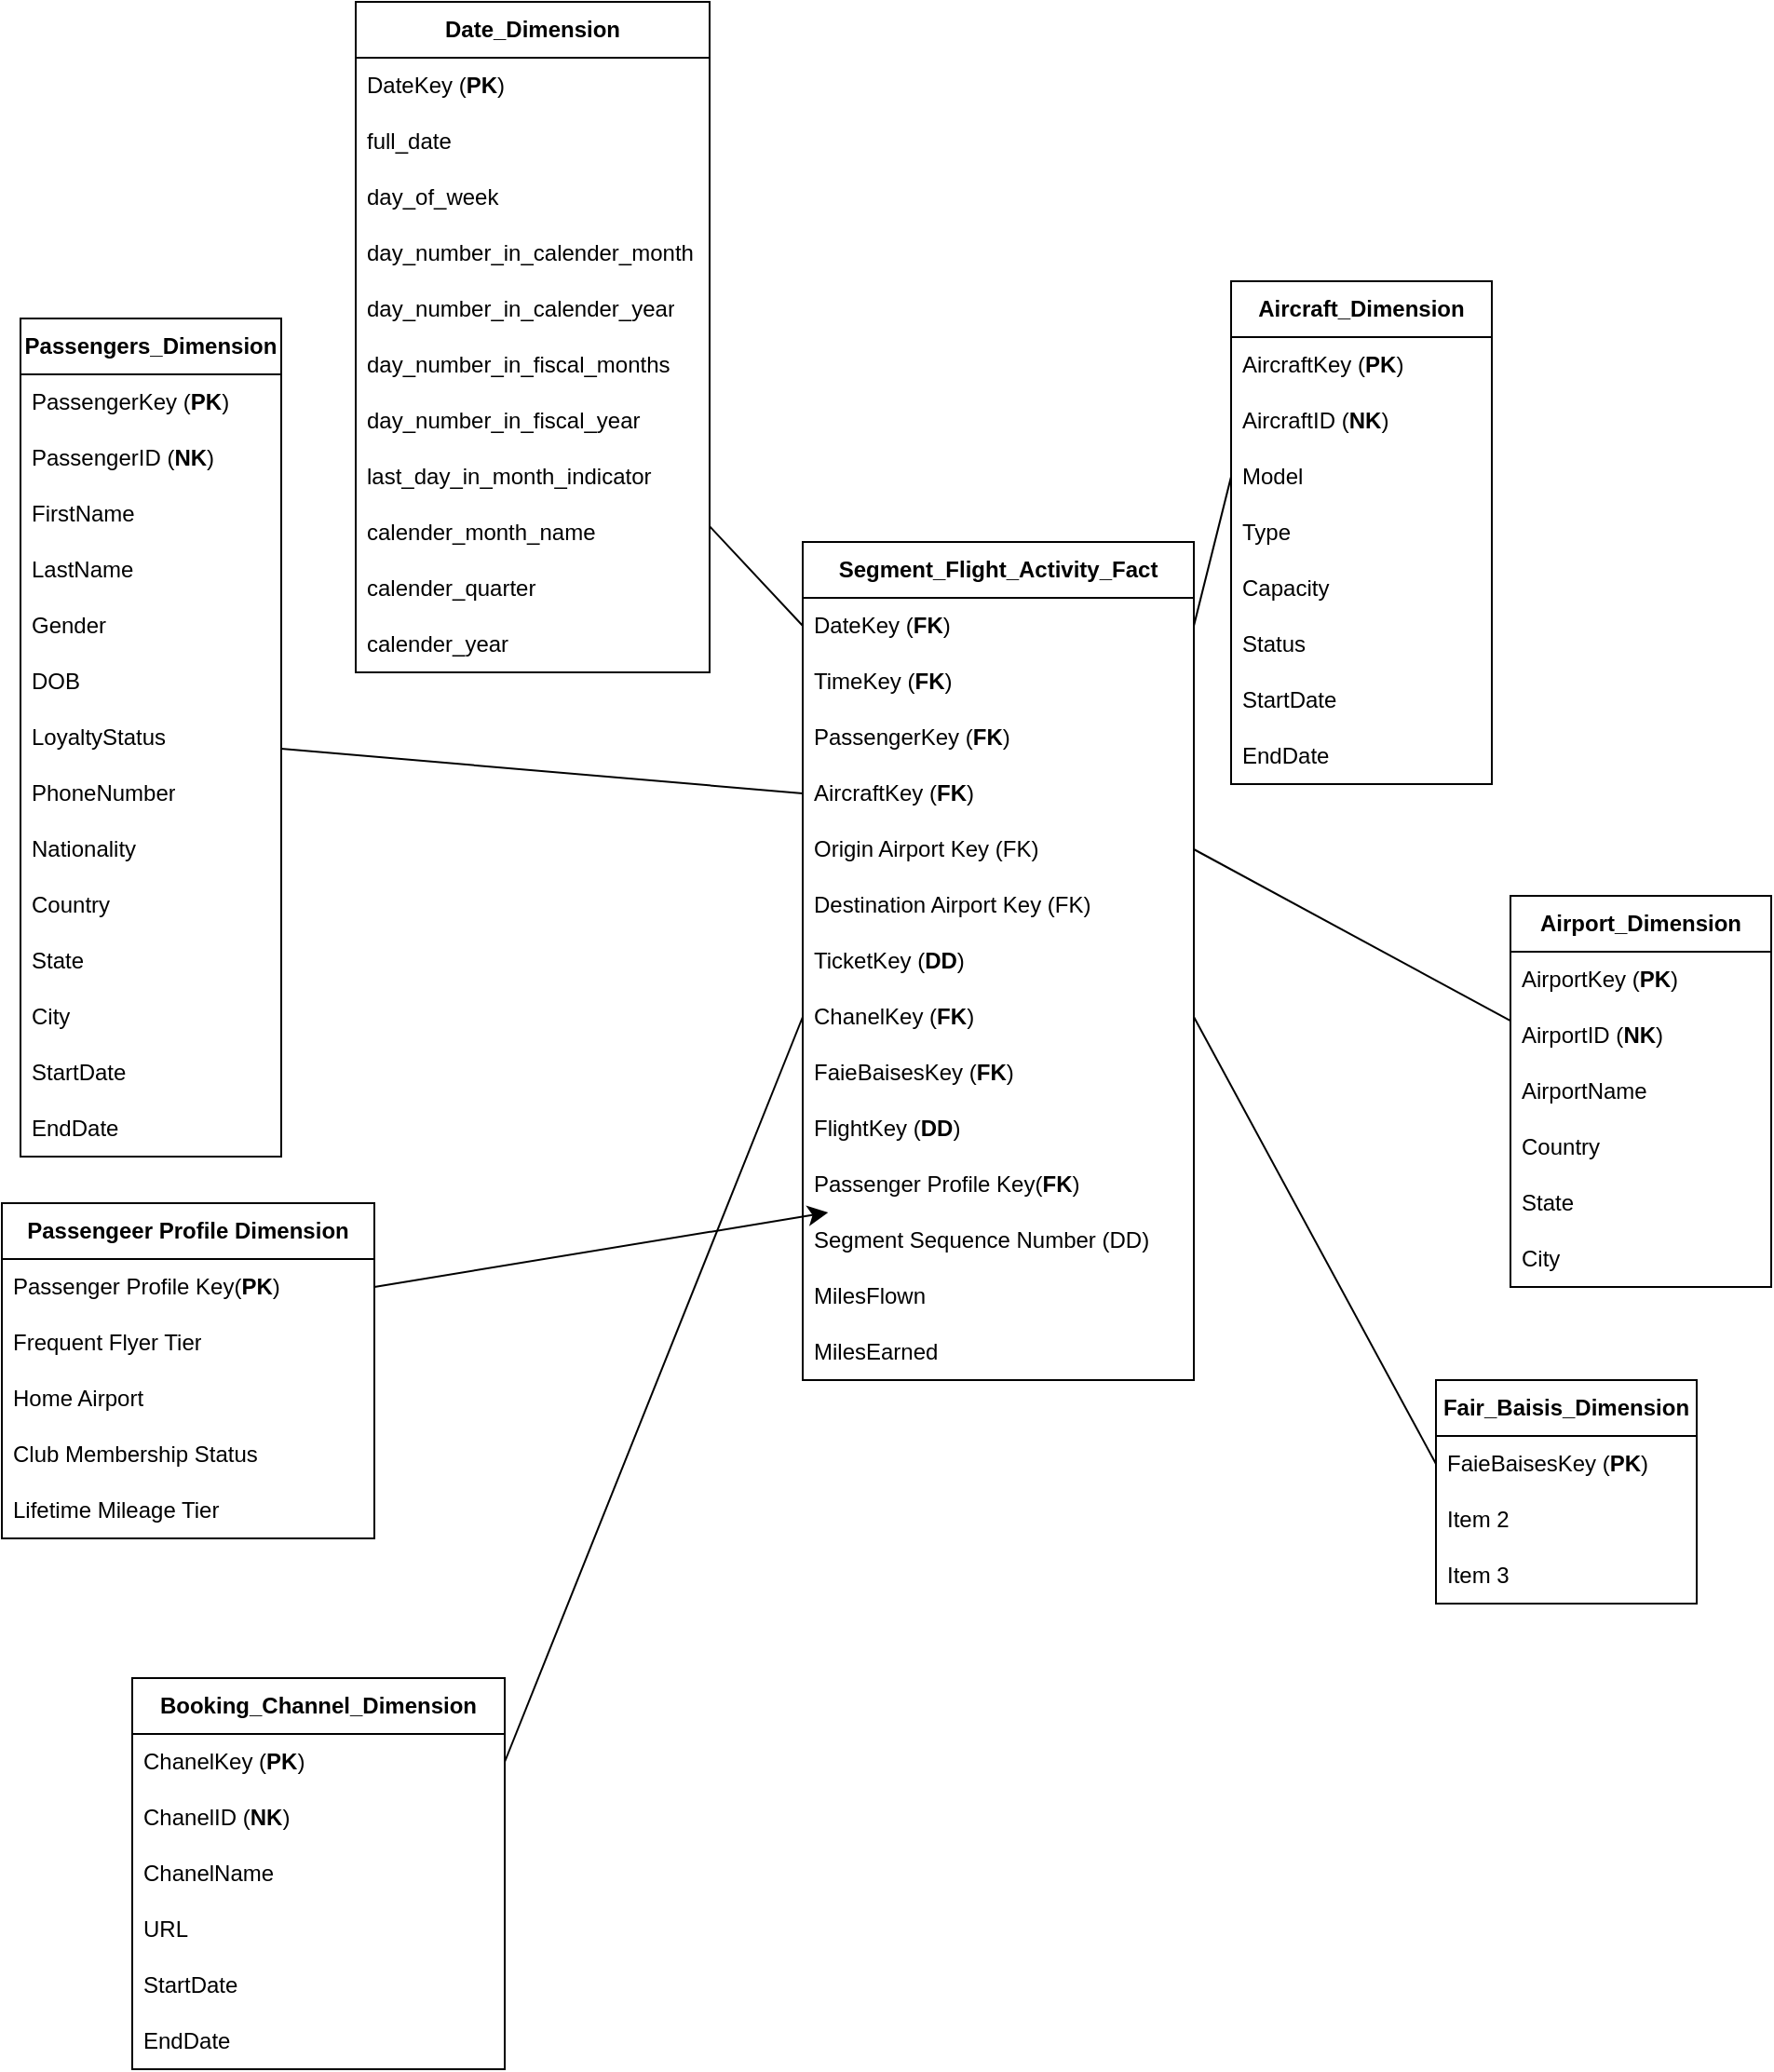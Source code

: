 <mxfile version="22.0.2" type="device">
  <diagram name="Page-1" id="WSdaCF39pOdQr-eMKCqx">
    <mxGraphModel dx="1036" dy="664" grid="1" gridSize="10" guides="1" tooltips="1" connect="1" arrows="1" fold="1" page="1" pageScale="1" pageWidth="1654" pageHeight="2336" math="0" shadow="0">
      <root>
        <mxCell id="0" />
        <mxCell id="1" parent="0" />
        <mxCell id="wfms8Aps5IKrmaNrlnwW-1" value="&lt;b&gt;Segment_Flight_Activity_Fact&lt;/b&gt;" style="swimlane;fontStyle=0;childLayout=stackLayout;horizontal=1;startSize=30;horizontalStack=0;resizeParent=1;resizeParentMax=0;resizeLast=0;collapsible=1;marginBottom=0;whiteSpace=wrap;html=1;" parent="1" vertex="1">
          <mxGeometry x="480" y="310" width="210" height="450" as="geometry" />
        </mxCell>
        <mxCell id="wfms8Aps5IKrmaNrlnwW-2" value="DateKey (&lt;b&gt;FK&lt;/b&gt;)" style="text;strokeColor=none;fillColor=none;align=left;verticalAlign=middle;spacingLeft=4;spacingRight=4;overflow=hidden;points=[[0,0.5],[1,0.5]];portConstraint=eastwest;rotatable=0;whiteSpace=wrap;html=1;" parent="wfms8Aps5IKrmaNrlnwW-1" vertex="1">
          <mxGeometry y="30" width="210" height="30" as="geometry" />
        </mxCell>
        <mxCell id="xQ8FXqOY7-6peXfMCw_f-1" value="TimeKey (&lt;b&gt;FK&lt;/b&gt;)" style="text;strokeColor=none;fillColor=none;align=left;verticalAlign=middle;spacingLeft=4;spacingRight=4;overflow=hidden;points=[[0,0.5],[1,0.5]];portConstraint=eastwest;rotatable=0;whiteSpace=wrap;html=1;" parent="wfms8Aps5IKrmaNrlnwW-1" vertex="1">
          <mxGeometry y="60" width="210" height="30" as="geometry" />
        </mxCell>
        <mxCell id="wfms8Aps5IKrmaNrlnwW-3" value="PassengerKey (&lt;b&gt;FK&lt;/b&gt;)" style="text;strokeColor=none;fillColor=none;align=left;verticalAlign=middle;spacingLeft=4;spacingRight=4;overflow=hidden;points=[[0,0.5],[1,0.5]];portConstraint=eastwest;rotatable=0;whiteSpace=wrap;html=1;" parent="wfms8Aps5IKrmaNrlnwW-1" vertex="1">
          <mxGeometry y="90" width="210" height="30" as="geometry" />
        </mxCell>
        <mxCell id="wfms8Aps5IKrmaNrlnwW-4" value="AircraftKey (&lt;b&gt;FK&lt;/b&gt;)" style="text;strokeColor=none;fillColor=none;align=left;verticalAlign=middle;spacingLeft=4;spacingRight=4;overflow=hidden;points=[[0,0.5],[1,0.5]];portConstraint=eastwest;rotatable=0;whiteSpace=wrap;html=1;" parent="wfms8Aps5IKrmaNrlnwW-1" vertex="1">
          <mxGeometry y="120" width="210" height="30" as="geometry" />
        </mxCell>
        <mxCell id="wfms8Aps5IKrmaNrlnwW-20" value="Origin Airport Key (FK)" style="text;strokeColor=none;fillColor=none;align=left;verticalAlign=middle;spacingLeft=4;spacingRight=4;overflow=hidden;points=[[0,0.5],[1,0.5]];portConstraint=eastwest;rotatable=0;whiteSpace=wrap;html=1;" parent="wfms8Aps5IKrmaNrlnwW-1" vertex="1">
          <mxGeometry y="150" width="210" height="30" as="geometry" />
        </mxCell>
        <mxCell id="xQ8FXqOY7-6peXfMCw_f-2" value="Destination Airport Key (FK)" style="text;strokeColor=none;fillColor=none;align=left;verticalAlign=middle;spacingLeft=4;spacingRight=4;overflow=hidden;points=[[0,0.5],[1,0.5]];portConstraint=eastwest;rotatable=0;whiteSpace=wrap;html=1;" parent="wfms8Aps5IKrmaNrlnwW-1" vertex="1">
          <mxGeometry y="180" width="210" height="30" as="geometry" />
        </mxCell>
        <mxCell id="wfms8Aps5IKrmaNrlnwW-31" value="TicketKey (&lt;b&gt;DD&lt;/b&gt;)" style="text;strokeColor=none;fillColor=none;align=left;verticalAlign=middle;spacingLeft=4;spacingRight=4;overflow=hidden;points=[[0,0.5],[1,0.5]];portConstraint=eastwest;rotatable=0;whiteSpace=wrap;html=1;" parent="wfms8Aps5IKrmaNrlnwW-1" vertex="1">
          <mxGeometry y="210" width="210" height="30" as="geometry" />
        </mxCell>
        <mxCell id="wfms8Aps5IKrmaNrlnwW-46" value="ChanelKey (&lt;b&gt;F&lt;span style=&quot;border-color: var(--border-color);&quot;&gt;K&lt;/span&gt;&lt;/b&gt;)" style="text;strokeColor=none;fillColor=none;align=left;verticalAlign=middle;spacingLeft=4;spacingRight=4;overflow=hidden;points=[[0,0.5],[1,0.5]];portConstraint=eastwest;rotatable=0;whiteSpace=wrap;html=1;" parent="wfms8Aps5IKrmaNrlnwW-1" vertex="1">
          <mxGeometry y="240" width="210" height="30" as="geometry" />
        </mxCell>
        <mxCell id="wfms8Aps5IKrmaNrlnwW-82" value="FaieBaisesKey (&lt;b&gt;FK&lt;/b&gt;)" style="text;strokeColor=none;fillColor=none;align=left;verticalAlign=middle;spacingLeft=4;spacingRight=4;overflow=hidden;points=[[0,0.5],[1,0.5]];portConstraint=eastwest;rotatable=0;whiteSpace=wrap;html=1;" parent="wfms8Aps5IKrmaNrlnwW-1" vertex="1">
          <mxGeometry y="270" width="210" height="30" as="geometry" />
        </mxCell>
        <mxCell id="daVx2Qm2GqiVrzjHsRHX-4" value="FlightKey (&lt;b&gt;DD&lt;/b&gt;)" style="text;strokeColor=none;fillColor=none;align=left;verticalAlign=middle;spacingLeft=4;spacingRight=4;overflow=hidden;points=[[0,0.5],[1,0.5]];portConstraint=eastwest;rotatable=0;whiteSpace=wrap;html=1;" parent="wfms8Aps5IKrmaNrlnwW-1" vertex="1">
          <mxGeometry y="300" width="210" height="30" as="geometry" />
        </mxCell>
        <mxCell id="xQ8FXqOY7-6peXfMCw_f-11" value="Passenger Profile Key(&lt;b&gt;FK&lt;/b&gt;)" style="text;strokeColor=none;fillColor=none;align=left;verticalAlign=middle;spacingLeft=4;spacingRight=4;overflow=hidden;points=[[0,0.5],[1,0.5]];portConstraint=eastwest;rotatable=0;whiteSpace=wrap;html=1;" parent="wfms8Aps5IKrmaNrlnwW-1" vertex="1">
          <mxGeometry y="330" width="210" height="30" as="geometry" />
        </mxCell>
        <mxCell id="2ioCAFEDnut2bIrVyoCO-1" value="Segment Sequence Number (DD)&lt;br/&gt;" style="text;strokeColor=none;fillColor=none;align=left;verticalAlign=middle;spacingLeft=4;spacingRight=4;overflow=hidden;points=[[0,0.5],[1,0.5]];portConstraint=eastwest;rotatable=0;whiteSpace=wrap;html=1;" parent="wfms8Aps5IKrmaNrlnwW-1" vertex="1">
          <mxGeometry y="360" width="210" height="30" as="geometry" />
        </mxCell>
        <mxCell id="daVx2Qm2GqiVrzjHsRHX-5" value="MilesFlown" style="text;strokeColor=none;fillColor=none;align=left;verticalAlign=middle;spacingLeft=4;spacingRight=4;overflow=hidden;points=[[0,0.5],[1,0.5]];portConstraint=eastwest;rotatable=0;whiteSpace=wrap;html=1;" parent="wfms8Aps5IKrmaNrlnwW-1" vertex="1">
          <mxGeometry y="390" width="210" height="30" as="geometry" />
        </mxCell>
        <mxCell id="daVx2Qm2GqiVrzjHsRHX-6" value="MilesEarned" style="text;strokeColor=none;fillColor=none;align=left;verticalAlign=middle;spacingLeft=4;spacingRight=4;overflow=hidden;points=[[0,0.5],[1,0.5]];portConstraint=eastwest;rotatable=0;whiteSpace=wrap;html=1;" parent="wfms8Aps5IKrmaNrlnwW-1" vertex="1">
          <mxGeometry y="420" width="210" height="30" as="geometry" />
        </mxCell>
        <mxCell id="wfms8Aps5IKrmaNrlnwW-5" value="" style="endArrow=none;html=1;rounded=0;exitX=0;exitY=0.5;exitDx=0;exitDy=0;" parent="1" source="wfms8Aps5IKrmaNrlnwW-2" target="wfms8Aps5IKrmaNrlnwW-6" edge="1">
          <mxGeometry width="50" height="50" relative="1" as="geometry">
            <mxPoint x="580" y="400" as="sourcePoint" />
            <mxPoint x="390" y="370" as="targetPoint" />
          </mxGeometry>
        </mxCell>
        <mxCell id="wfms8Aps5IKrmaNrlnwW-6" value="&lt;b&gt;Date_Dimension&lt;/b&gt;" style="swimlane;fontStyle=0;childLayout=stackLayout;horizontal=1;startSize=30;horizontalStack=0;resizeParent=1;resizeParentMax=0;resizeLast=0;collapsible=1;marginBottom=0;whiteSpace=wrap;html=1;" parent="1" vertex="1">
          <mxGeometry x="240" y="20" width="190" height="360" as="geometry">
            <mxRectangle x="120" y="140" width="130" height="30" as="alternateBounds" />
          </mxGeometry>
        </mxCell>
        <mxCell id="wfms8Aps5IKrmaNrlnwW-7" value="DateKey (&lt;b&gt;PK&lt;/b&gt;)" style="text;strokeColor=none;fillColor=none;align=left;verticalAlign=middle;spacingLeft=4;spacingRight=4;overflow=hidden;points=[[0,0.5],[1,0.5]];portConstraint=eastwest;rotatable=0;whiteSpace=wrap;html=1;" parent="wfms8Aps5IKrmaNrlnwW-6" vertex="1">
          <mxGeometry y="30" width="190" height="30" as="geometry" />
        </mxCell>
        <mxCell id="wfms8Aps5IKrmaNrlnwW-8" value="full_date" style="text;strokeColor=none;fillColor=none;align=left;verticalAlign=middle;spacingLeft=4;spacingRight=4;overflow=hidden;points=[[0,0.5],[1,0.5]];portConstraint=eastwest;rotatable=0;whiteSpace=wrap;html=1;" parent="wfms8Aps5IKrmaNrlnwW-6" vertex="1">
          <mxGeometry y="60" width="190" height="30" as="geometry" />
        </mxCell>
        <mxCell id="wfms8Aps5IKrmaNrlnwW-9" value="day_of_week" style="text;strokeColor=none;fillColor=none;align=left;verticalAlign=middle;spacingLeft=4;spacingRight=4;overflow=hidden;points=[[0,0.5],[1,0.5]];portConstraint=eastwest;rotatable=0;whiteSpace=wrap;html=1;" parent="wfms8Aps5IKrmaNrlnwW-6" vertex="1">
          <mxGeometry y="90" width="190" height="30" as="geometry" />
        </mxCell>
        <mxCell id="wfms8Aps5IKrmaNrlnwW-59" value="day_number_in_calender_month" style="text;strokeColor=none;fillColor=none;align=left;verticalAlign=middle;spacingLeft=4;spacingRight=4;overflow=hidden;points=[[0,0.5],[1,0.5]];portConstraint=eastwest;rotatable=0;whiteSpace=wrap;html=1;" parent="wfms8Aps5IKrmaNrlnwW-6" vertex="1">
          <mxGeometry y="120" width="190" height="30" as="geometry" />
        </mxCell>
        <mxCell id="wfms8Aps5IKrmaNrlnwW-60" value="day_number_in_calender_year" style="text;strokeColor=none;fillColor=none;align=left;verticalAlign=middle;spacingLeft=4;spacingRight=4;overflow=hidden;points=[[0,0.5],[1,0.5]];portConstraint=eastwest;rotatable=0;whiteSpace=wrap;html=1;" parent="wfms8Aps5IKrmaNrlnwW-6" vertex="1">
          <mxGeometry y="150" width="190" height="30" as="geometry" />
        </mxCell>
        <mxCell id="wfms8Aps5IKrmaNrlnwW-67" value="day_number_in_fiscal_months" style="text;strokeColor=none;fillColor=none;align=left;verticalAlign=middle;spacingLeft=4;spacingRight=4;overflow=hidden;points=[[0,0.5],[1,0.5]];portConstraint=eastwest;rotatable=0;whiteSpace=wrap;html=1;" parent="wfms8Aps5IKrmaNrlnwW-6" vertex="1">
          <mxGeometry y="180" width="190" height="30" as="geometry" />
        </mxCell>
        <mxCell id="AlXiOHYKozHezXTa3PyZ-1" value="day_number_in_fiscal_year" style="text;strokeColor=none;fillColor=none;align=left;verticalAlign=middle;spacingLeft=4;spacingRight=4;overflow=hidden;points=[[0,0.5],[1,0.5]];portConstraint=eastwest;rotatable=0;whiteSpace=wrap;html=1;" parent="wfms8Aps5IKrmaNrlnwW-6" vertex="1">
          <mxGeometry y="210" width="190" height="30" as="geometry" />
        </mxCell>
        <mxCell id="AlXiOHYKozHezXTa3PyZ-2" value="last_day_in_month_indicator" style="text;strokeColor=none;fillColor=none;align=left;verticalAlign=middle;spacingLeft=4;spacingRight=4;overflow=hidden;points=[[0,0.5],[1,0.5]];portConstraint=eastwest;rotatable=0;whiteSpace=wrap;html=1;" parent="wfms8Aps5IKrmaNrlnwW-6" vertex="1">
          <mxGeometry y="240" width="190" height="30" as="geometry" />
        </mxCell>
        <mxCell id="AlXiOHYKozHezXTa3PyZ-3" value="calender_month_name" style="text;strokeColor=none;fillColor=none;align=left;verticalAlign=middle;spacingLeft=4;spacingRight=4;overflow=hidden;points=[[0,0.5],[1,0.5]];portConstraint=eastwest;rotatable=0;whiteSpace=wrap;html=1;" parent="wfms8Aps5IKrmaNrlnwW-6" vertex="1">
          <mxGeometry y="270" width="190" height="30" as="geometry" />
        </mxCell>
        <mxCell id="AlXiOHYKozHezXTa3PyZ-4" value="calender_quarter" style="text;strokeColor=none;fillColor=none;align=left;verticalAlign=middle;spacingLeft=4;spacingRight=4;overflow=hidden;points=[[0,0.5],[1,0.5]];portConstraint=eastwest;rotatable=0;whiteSpace=wrap;html=1;" parent="wfms8Aps5IKrmaNrlnwW-6" vertex="1">
          <mxGeometry y="300" width="190" height="30" as="geometry" />
        </mxCell>
        <mxCell id="AlXiOHYKozHezXTa3PyZ-5" value="calender_year" style="text;strokeColor=none;fillColor=none;align=left;verticalAlign=middle;spacingLeft=4;spacingRight=4;overflow=hidden;points=[[0,0.5],[1,0.5]];portConstraint=eastwest;rotatable=0;whiteSpace=wrap;html=1;" parent="wfms8Aps5IKrmaNrlnwW-6" vertex="1">
          <mxGeometry y="330" width="190" height="30" as="geometry" />
        </mxCell>
        <mxCell id="wfms8Aps5IKrmaNrlnwW-10" value="" style="endArrow=none;html=1;rounded=0;exitX=0;exitY=0.5;exitDx=0;exitDy=0;" parent="1" source="wfms8Aps5IKrmaNrlnwW-4" target="wfms8Aps5IKrmaNrlnwW-11" edge="1">
          <mxGeometry width="50" height="50" relative="1" as="geometry">
            <mxPoint x="580" y="400" as="sourcePoint" />
            <mxPoint x="410" y="510" as="targetPoint" />
          </mxGeometry>
        </mxCell>
        <mxCell id="wfms8Aps5IKrmaNrlnwW-11" value="&lt;b&gt;Passengers_Dimension&lt;/b&gt;" style="swimlane;fontStyle=0;childLayout=stackLayout;horizontal=1;startSize=30;horizontalStack=0;resizeParent=1;resizeParentMax=0;resizeLast=0;collapsible=1;marginBottom=0;whiteSpace=wrap;html=1;" parent="1" vertex="1">
          <mxGeometry x="60" y="190" width="140" height="450" as="geometry" />
        </mxCell>
        <mxCell id="wfms8Aps5IKrmaNrlnwW-12" value="PassengerKey (&lt;b&gt;PK&lt;/b&gt;)" style="text;strokeColor=none;fillColor=none;align=left;verticalAlign=middle;spacingLeft=4;spacingRight=4;overflow=hidden;points=[[0,0.5],[1,0.5]];portConstraint=eastwest;rotatable=0;whiteSpace=wrap;html=1;" parent="wfms8Aps5IKrmaNrlnwW-11" vertex="1">
          <mxGeometry y="30" width="140" height="30" as="geometry" />
        </mxCell>
        <mxCell id="wfms8Aps5IKrmaNrlnwW-13" value="PassengerID (&lt;b&gt;NK&lt;/b&gt;)" style="text;strokeColor=none;fillColor=none;align=left;verticalAlign=middle;spacingLeft=4;spacingRight=4;overflow=hidden;points=[[0,0.5],[1,0.5]];portConstraint=eastwest;rotatable=0;whiteSpace=wrap;html=1;" parent="wfms8Aps5IKrmaNrlnwW-11" vertex="1">
          <mxGeometry y="60" width="140" height="30" as="geometry" />
        </mxCell>
        <mxCell id="wfms8Aps5IKrmaNrlnwW-14" value="FirstName" style="text;strokeColor=none;fillColor=none;align=left;verticalAlign=middle;spacingLeft=4;spacingRight=4;overflow=hidden;points=[[0,0.5],[1,0.5]];portConstraint=eastwest;rotatable=0;whiteSpace=wrap;html=1;" parent="wfms8Aps5IKrmaNrlnwW-11" vertex="1">
          <mxGeometry y="90" width="140" height="30" as="geometry" />
        </mxCell>
        <mxCell id="wfms8Aps5IKrmaNrlnwW-47" value="LastName" style="text;strokeColor=none;fillColor=none;align=left;verticalAlign=middle;spacingLeft=4;spacingRight=4;overflow=hidden;points=[[0,0.5],[1,0.5]];portConstraint=eastwest;rotatable=0;whiteSpace=wrap;html=1;" parent="wfms8Aps5IKrmaNrlnwW-11" vertex="1">
          <mxGeometry y="120" width="140" height="30" as="geometry" />
        </mxCell>
        <mxCell id="wfms8Aps5IKrmaNrlnwW-48" value="Gender" style="text;strokeColor=none;fillColor=none;align=left;verticalAlign=middle;spacingLeft=4;spacingRight=4;overflow=hidden;points=[[0,0.5],[1,0.5]];portConstraint=eastwest;rotatable=0;whiteSpace=wrap;html=1;" parent="wfms8Aps5IKrmaNrlnwW-11" vertex="1">
          <mxGeometry y="150" width="140" height="30" as="geometry" />
        </mxCell>
        <mxCell id="wfms8Aps5IKrmaNrlnwW-49" value="DOB" style="text;strokeColor=none;fillColor=none;align=left;verticalAlign=middle;spacingLeft=4;spacingRight=4;overflow=hidden;points=[[0,0.5],[1,0.5]];portConstraint=eastwest;rotatable=0;whiteSpace=wrap;html=1;" parent="wfms8Aps5IKrmaNrlnwW-11" vertex="1">
          <mxGeometry y="180" width="140" height="30" as="geometry" />
        </mxCell>
        <mxCell id="wfms8Aps5IKrmaNrlnwW-50" value="LoyaltyStatus" style="text;strokeColor=none;fillColor=none;align=left;verticalAlign=middle;spacingLeft=4;spacingRight=4;overflow=hidden;points=[[0,0.5],[1,0.5]];portConstraint=eastwest;rotatable=0;whiteSpace=wrap;html=1;" parent="wfms8Aps5IKrmaNrlnwW-11" vertex="1">
          <mxGeometry y="210" width="140" height="30" as="geometry" />
        </mxCell>
        <mxCell id="daVx2Qm2GqiVrzjHsRHX-3" value="PhoneNumber" style="text;strokeColor=none;fillColor=none;align=left;verticalAlign=middle;spacingLeft=4;spacingRight=4;overflow=hidden;points=[[0,0.5],[1,0.5]];portConstraint=eastwest;rotatable=0;whiteSpace=wrap;html=1;" parent="wfms8Aps5IKrmaNrlnwW-11" vertex="1">
          <mxGeometry y="240" width="140" height="30" as="geometry" />
        </mxCell>
        <mxCell id="daVx2Qm2GqiVrzjHsRHX-2" value="Nationality" style="text;strokeColor=none;fillColor=none;align=left;verticalAlign=middle;spacingLeft=4;spacingRight=4;overflow=hidden;points=[[0,0.5],[1,0.5]];portConstraint=eastwest;rotatable=0;whiteSpace=wrap;html=1;" parent="wfms8Aps5IKrmaNrlnwW-11" vertex="1">
          <mxGeometry y="270" width="140" height="30" as="geometry" />
        </mxCell>
        <mxCell id="wfms8Aps5IKrmaNrlnwW-51" value="Country" style="text;strokeColor=none;fillColor=none;align=left;verticalAlign=middle;spacingLeft=4;spacingRight=4;overflow=hidden;points=[[0,0.5],[1,0.5]];portConstraint=eastwest;rotatable=0;whiteSpace=wrap;html=1;" parent="wfms8Aps5IKrmaNrlnwW-11" vertex="1">
          <mxGeometry y="300" width="140" height="30" as="geometry" />
        </mxCell>
        <mxCell id="wfms8Aps5IKrmaNrlnwW-52" value="State" style="text;strokeColor=none;fillColor=none;align=left;verticalAlign=middle;spacingLeft=4;spacingRight=4;overflow=hidden;points=[[0,0.5],[1,0.5]];portConstraint=eastwest;rotatable=0;whiteSpace=wrap;html=1;" parent="wfms8Aps5IKrmaNrlnwW-11" vertex="1">
          <mxGeometry y="330" width="140" height="30" as="geometry" />
        </mxCell>
        <mxCell id="wfms8Aps5IKrmaNrlnwW-53" value="City" style="text;strokeColor=none;fillColor=none;align=left;verticalAlign=middle;spacingLeft=4;spacingRight=4;overflow=hidden;points=[[0,0.5],[1,0.5]];portConstraint=eastwest;rotatable=0;whiteSpace=wrap;html=1;" parent="wfms8Aps5IKrmaNrlnwW-11" vertex="1">
          <mxGeometry y="360" width="140" height="30" as="geometry" />
        </mxCell>
        <mxCell id="wfms8Aps5IKrmaNrlnwW-70" value="StartDate" style="text;strokeColor=none;fillColor=none;align=left;verticalAlign=middle;spacingLeft=4;spacingRight=4;overflow=hidden;points=[[0,0.5],[1,0.5]];portConstraint=eastwest;rotatable=0;whiteSpace=wrap;html=1;" parent="wfms8Aps5IKrmaNrlnwW-11" vertex="1">
          <mxGeometry y="390" width="140" height="30" as="geometry" />
        </mxCell>
        <mxCell id="wfms8Aps5IKrmaNrlnwW-71" value="EndDate" style="text;strokeColor=none;fillColor=none;align=left;verticalAlign=middle;spacingLeft=4;spacingRight=4;overflow=hidden;points=[[0,0.5],[1,0.5]];portConstraint=eastwest;rotatable=0;whiteSpace=wrap;html=1;" parent="wfms8Aps5IKrmaNrlnwW-11" vertex="1">
          <mxGeometry y="420" width="140" height="30" as="geometry" />
        </mxCell>
        <mxCell id="wfms8Aps5IKrmaNrlnwW-15" value="" style="endArrow=none;html=1;rounded=0;exitX=1;exitY=0.5;exitDx=0;exitDy=0;entryX=0;entryY=0.5;entryDx=0;entryDy=0;" parent="1" source="wfms8Aps5IKrmaNrlnwW-2" target="wfms8Aps5IKrmaNrlnwW-19" edge="1">
          <mxGeometry width="50" height="50" relative="1" as="geometry">
            <mxPoint x="580" y="400" as="sourcePoint" />
            <mxPoint x="850" y="430" as="targetPoint" />
          </mxGeometry>
        </mxCell>
        <mxCell id="wfms8Aps5IKrmaNrlnwW-16" value="&lt;b&gt;Aircraft_Dimension&lt;/b&gt;" style="swimlane;fontStyle=0;childLayout=stackLayout;horizontal=1;startSize=30;horizontalStack=0;resizeParent=1;resizeParentMax=0;resizeLast=0;collapsible=1;marginBottom=0;whiteSpace=wrap;html=1;" parent="1" vertex="1">
          <mxGeometry x="710" y="170" width="140" height="270" as="geometry" />
        </mxCell>
        <mxCell id="wfms8Aps5IKrmaNrlnwW-17" value="AircraftKey (&lt;b&gt;PK&lt;/b&gt;)" style="text;strokeColor=none;fillColor=none;align=left;verticalAlign=middle;spacingLeft=4;spacingRight=4;overflow=hidden;points=[[0,0.5],[1,0.5]];portConstraint=eastwest;rotatable=0;whiteSpace=wrap;html=1;" parent="wfms8Aps5IKrmaNrlnwW-16" vertex="1">
          <mxGeometry y="30" width="140" height="30" as="geometry" />
        </mxCell>
        <mxCell id="wfms8Aps5IKrmaNrlnwW-18" value="AircraftID (&lt;b&gt;NK&lt;/b&gt;)" style="text;strokeColor=none;fillColor=none;align=left;verticalAlign=middle;spacingLeft=4;spacingRight=4;overflow=hidden;points=[[0,0.5],[1,0.5]];portConstraint=eastwest;rotatable=0;whiteSpace=wrap;html=1;" parent="wfms8Aps5IKrmaNrlnwW-16" vertex="1">
          <mxGeometry y="60" width="140" height="30" as="geometry" />
        </mxCell>
        <mxCell id="wfms8Aps5IKrmaNrlnwW-19" value="Model" style="text;strokeColor=none;fillColor=none;align=left;verticalAlign=middle;spacingLeft=4;spacingRight=4;overflow=hidden;points=[[0,0.5],[1,0.5]];portConstraint=eastwest;rotatable=0;whiteSpace=wrap;html=1;" parent="wfms8Aps5IKrmaNrlnwW-16" vertex="1">
          <mxGeometry y="90" width="140" height="30" as="geometry" />
        </mxCell>
        <mxCell id="wfms8Aps5IKrmaNrlnwW-68" value="Type" style="text;strokeColor=none;fillColor=none;align=left;verticalAlign=middle;spacingLeft=4;spacingRight=4;overflow=hidden;points=[[0,0.5],[1,0.5]];portConstraint=eastwest;rotatable=0;whiteSpace=wrap;html=1;" parent="wfms8Aps5IKrmaNrlnwW-16" vertex="1">
          <mxGeometry y="120" width="140" height="30" as="geometry" />
        </mxCell>
        <mxCell id="wfms8Aps5IKrmaNrlnwW-69" value="Capacity" style="text;strokeColor=none;fillColor=none;align=left;verticalAlign=middle;spacingLeft=4;spacingRight=4;overflow=hidden;points=[[0,0.5],[1,0.5]];portConstraint=eastwest;rotatable=0;whiteSpace=wrap;html=1;" parent="wfms8Aps5IKrmaNrlnwW-16" vertex="1">
          <mxGeometry y="150" width="140" height="30" as="geometry" />
        </mxCell>
        <mxCell id="wfms8Aps5IKrmaNrlnwW-72" value="Status" style="text;strokeColor=none;fillColor=none;align=left;verticalAlign=middle;spacingLeft=4;spacingRight=4;overflow=hidden;points=[[0,0.5],[1,0.5]];portConstraint=eastwest;rotatable=0;whiteSpace=wrap;html=1;" parent="wfms8Aps5IKrmaNrlnwW-16" vertex="1">
          <mxGeometry y="180" width="140" height="30" as="geometry" />
        </mxCell>
        <mxCell id="wfms8Aps5IKrmaNrlnwW-73" value="StartDate" style="text;strokeColor=none;fillColor=none;align=left;verticalAlign=middle;spacingLeft=4;spacingRight=4;overflow=hidden;points=[[0,0.5],[1,0.5]];portConstraint=eastwest;rotatable=0;whiteSpace=wrap;html=1;" parent="wfms8Aps5IKrmaNrlnwW-16" vertex="1">
          <mxGeometry y="210" width="140" height="30" as="geometry" />
        </mxCell>
        <mxCell id="wfms8Aps5IKrmaNrlnwW-74" value="EndDate" style="text;strokeColor=none;fillColor=none;align=left;verticalAlign=middle;spacingLeft=4;spacingRight=4;overflow=hidden;points=[[0,0.5],[1,0.5]];portConstraint=eastwest;rotatable=0;whiteSpace=wrap;html=1;" parent="wfms8Aps5IKrmaNrlnwW-16" vertex="1">
          <mxGeometry y="240" width="140" height="30" as="geometry" />
        </mxCell>
        <mxCell id="wfms8Aps5IKrmaNrlnwW-21" value="" style="endArrow=none;html=1;rounded=0;exitX=1;exitY=0.5;exitDx=0;exitDy=0;" parent="1" source="wfms8Aps5IKrmaNrlnwW-20" target="wfms8Aps5IKrmaNrlnwW-22" edge="1">
          <mxGeometry width="50" height="50" relative="1" as="geometry">
            <mxPoint x="580" y="400" as="sourcePoint" />
            <mxPoint x="800" y="490" as="targetPoint" />
          </mxGeometry>
        </mxCell>
        <mxCell id="wfms8Aps5IKrmaNrlnwW-22" value="&lt;b&gt;Airport_Dimension&lt;/b&gt;" style="swimlane;fontStyle=0;childLayout=stackLayout;horizontal=1;startSize=30;horizontalStack=0;resizeParent=1;resizeParentMax=0;resizeLast=0;collapsible=1;marginBottom=0;whiteSpace=wrap;html=1;" parent="1" vertex="1">
          <mxGeometry x="860" y="500" width="140" height="210" as="geometry" />
        </mxCell>
        <mxCell id="wfms8Aps5IKrmaNrlnwW-23" value="AirportKey (&lt;b&gt;PK&lt;/b&gt;)" style="text;strokeColor=none;fillColor=none;align=left;verticalAlign=middle;spacingLeft=4;spacingRight=4;overflow=hidden;points=[[0,0.5],[1,0.5]];portConstraint=eastwest;rotatable=0;whiteSpace=wrap;html=1;" parent="wfms8Aps5IKrmaNrlnwW-22" vertex="1">
          <mxGeometry y="30" width="140" height="30" as="geometry" />
        </mxCell>
        <mxCell id="wfms8Aps5IKrmaNrlnwW-24" value="AirportID (&lt;b&gt;NK&lt;/b&gt;)" style="text;strokeColor=none;fillColor=none;align=left;verticalAlign=middle;spacingLeft=4;spacingRight=4;overflow=hidden;points=[[0,0.5],[1,0.5]];portConstraint=eastwest;rotatable=0;whiteSpace=wrap;html=1;" parent="wfms8Aps5IKrmaNrlnwW-22" vertex="1">
          <mxGeometry y="60" width="140" height="30" as="geometry" />
        </mxCell>
        <mxCell id="wfms8Aps5IKrmaNrlnwW-25" value="AirportName" style="text;strokeColor=none;fillColor=none;align=left;verticalAlign=middle;spacingLeft=4;spacingRight=4;overflow=hidden;points=[[0,0.5],[1,0.5]];portConstraint=eastwest;rotatable=0;whiteSpace=wrap;html=1;" parent="wfms8Aps5IKrmaNrlnwW-22" vertex="1">
          <mxGeometry y="90" width="140" height="30" as="geometry" />
        </mxCell>
        <mxCell id="wfms8Aps5IKrmaNrlnwW-56" value="Country" style="text;strokeColor=none;fillColor=none;align=left;verticalAlign=middle;spacingLeft=4;spacingRight=4;overflow=hidden;points=[[0,0.5],[1,0.5]];portConstraint=eastwest;rotatable=0;whiteSpace=wrap;html=1;" parent="wfms8Aps5IKrmaNrlnwW-22" vertex="1">
          <mxGeometry y="120" width="140" height="30" as="geometry" />
        </mxCell>
        <mxCell id="wfms8Aps5IKrmaNrlnwW-57" value="State" style="text;strokeColor=none;fillColor=none;align=left;verticalAlign=middle;spacingLeft=4;spacingRight=4;overflow=hidden;points=[[0,0.5],[1,0.5]];portConstraint=eastwest;rotatable=0;whiteSpace=wrap;html=1;" parent="wfms8Aps5IKrmaNrlnwW-22" vertex="1">
          <mxGeometry y="150" width="140" height="30" as="geometry" />
        </mxCell>
        <mxCell id="wfms8Aps5IKrmaNrlnwW-58" value="City" style="text;strokeColor=none;fillColor=none;align=left;verticalAlign=middle;spacingLeft=4;spacingRight=4;overflow=hidden;points=[[0,0.5],[1,0.5]];portConstraint=eastwest;rotatable=0;whiteSpace=wrap;html=1;" parent="wfms8Aps5IKrmaNrlnwW-22" vertex="1">
          <mxGeometry y="180" width="140" height="30" as="geometry" />
        </mxCell>
        <mxCell id="wfms8Aps5IKrmaNrlnwW-32" value="" style="endArrow=none;html=1;rounded=0;entryX=0;entryY=0.5;entryDx=0;entryDy=0;exitX=1;exitY=0.5;exitDx=0;exitDy=0;" parent="1" source="wfms8Aps5IKrmaNrlnwW-43" target="wfms8Aps5IKrmaNrlnwW-46" edge="1">
          <mxGeometry width="50" height="50" relative="1" as="geometry">
            <mxPoint x="840" y="650" as="sourcePoint" />
            <mxPoint x="630" y="560" as="targetPoint" />
          </mxGeometry>
        </mxCell>
        <mxCell id="wfms8Aps5IKrmaNrlnwW-42" value="&lt;b&gt;Booking_Channel_Dimension&lt;/b&gt;" style="swimlane;fontStyle=0;childLayout=stackLayout;horizontal=1;startSize=30;horizontalStack=0;resizeParent=1;resizeParentMax=0;resizeLast=0;collapsible=1;marginBottom=0;whiteSpace=wrap;html=1;" parent="1" vertex="1">
          <mxGeometry x="120" y="920" width="200" height="210" as="geometry" />
        </mxCell>
        <mxCell id="wfms8Aps5IKrmaNrlnwW-43" value="ChanelKey (&lt;b&gt;PK&lt;/b&gt;)" style="text;strokeColor=none;fillColor=none;align=left;verticalAlign=middle;spacingLeft=4;spacingRight=4;overflow=hidden;points=[[0,0.5],[1,0.5]];portConstraint=eastwest;rotatable=0;whiteSpace=wrap;html=1;" parent="wfms8Aps5IKrmaNrlnwW-42" vertex="1">
          <mxGeometry y="30" width="200" height="30" as="geometry" />
        </mxCell>
        <mxCell id="wfms8Aps5IKrmaNrlnwW-45" value="ChanelID (&lt;b&gt;NK&lt;/b&gt;)" style="text;strokeColor=none;fillColor=none;align=left;verticalAlign=middle;spacingLeft=4;spacingRight=4;overflow=hidden;points=[[0,0.5],[1,0.5]];portConstraint=eastwest;rotatable=0;whiteSpace=wrap;html=1;" parent="wfms8Aps5IKrmaNrlnwW-42" vertex="1">
          <mxGeometry y="60" width="200" height="30" as="geometry" />
        </mxCell>
        <mxCell id="wfms8Aps5IKrmaNrlnwW-54" value="ChanelName" style="text;strokeColor=none;fillColor=none;align=left;verticalAlign=middle;spacingLeft=4;spacingRight=4;overflow=hidden;points=[[0,0.5],[1,0.5]];portConstraint=eastwest;rotatable=0;whiteSpace=wrap;html=1;" parent="wfms8Aps5IKrmaNrlnwW-42" vertex="1">
          <mxGeometry y="90" width="200" height="30" as="geometry" />
        </mxCell>
        <mxCell id="wfms8Aps5IKrmaNrlnwW-55" value="URL" style="text;strokeColor=none;fillColor=none;align=left;verticalAlign=middle;spacingLeft=4;spacingRight=4;overflow=hidden;points=[[0,0.5],[1,0.5]];portConstraint=eastwest;rotatable=0;whiteSpace=wrap;html=1;" parent="wfms8Aps5IKrmaNrlnwW-42" vertex="1">
          <mxGeometry y="120" width="200" height="30" as="geometry" />
        </mxCell>
        <mxCell id="wfms8Aps5IKrmaNrlnwW-75" value="StartDate" style="text;strokeColor=none;fillColor=none;align=left;verticalAlign=middle;spacingLeft=4;spacingRight=4;overflow=hidden;points=[[0,0.5],[1,0.5]];portConstraint=eastwest;rotatable=0;whiteSpace=wrap;html=1;" parent="wfms8Aps5IKrmaNrlnwW-42" vertex="1">
          <mxGeometry y="150" width="200" height="30" as="geometry" />
        </mxCell>
        <mxCell id="wfms8Aps5IKrmaNrlnwW-76" value="EndDate" style="text;strokeColor=none;fillColor=none;align=left;verticalAlign=middle;spacingLeft=4;spacingRight=4;overflow=hidden;points=[[0,0.5],[1,0.5]];portConstraint=eastwest;rotatable=0;whiteSpace=wrap;html=1;" parent="wfms8Aps5IKrmaNrlnwW-42" vertex="1">
          <mxGeometry y="180" width="200" height="30" as="geometry" />
        </mxCell>
        <mxCell id="wfms8Aps5IKrmaNrlnwW-77" value="" style="endArrow=none;html=1;rounded=0;entryX=1;entryY=0.5;entryDx=0;entryDy=0;exitX=0;exitY=0.5;exitDx=0;exitDy=0;" parent="1" source="wfms8Aps5IKrmaNrlnwW-79" target="wfms8Aps5IKrmaNrlnwW-46" edge="1">
          <mxGeometry width="50" height="50" relative="1" as="geometry">
            <mxPoint x="810" y="750" as="sourcePoint" />
            <mxPoint x="670" y="510" as="targetPoint" />
          </mxGeometry>
        </mxCell>
        <mxCell id="wfms8Aps5IKrmaNrlnwW-78" value="&lt;b&gt;Fair_Baisis_Dimension&lt;/b&gt;" style="swimlane;fontStyle=0;childLayout=stackLayout;horizontal=1;startSize=30;horizontalStack=0;resizeParent=1;resizeParentMax=0;resizeLast=0;collapsible=1;marginBottom=0;whiteSpace=wrap;html=1;" parent="1" vertex="1">
          <mxGeometry x="820" y="760" width="140" height="120" as="geometry" />
        </mxCell>
        <mxCell id="wfms8Aps5IKrmaNrlnwW-79" value="FaieBaisesKey (&lt;b&gt;PK&lt;/b&gt;)" style="text;strokeColor=none;fillColor=none;align=left;verticalAlign=middle;spacingLeft=4;spacingRight=4;overflow=hidden;points=[[0,0.5],[1,0.5]];portConstraint=eastwest;rotatable=0;whiteSpace=wrap;html=1;" parent="wfms8Aps5IKrmaNrlnwW-78" vertex="1">
          <mxGeometry y="30" width="140" height="30" as="geometry" />
        </mxCell>
        <mxCell id="wfms8Aps5IKrmaNrlnwW-80" value="Item 2" style="text;strokeColor=none;fillColor=none;align=left;verticalAlign=middle;spacingLeft=4;spacingRight=4;overflow=hidden;points=[[0,0.5],[1,0.5]];portConstraint=eastwest;rotatable=0;whiteSpace=wrap;html=1;" parent="wfms8Aps5IKrmaNrlnwW-78" vertex="1">
          <mxGeometry y="60" width="140" height="30" as="geometry" />
        </mxCell>
        <mxCell id="wfms8Aps5IKrmaNrlnwW-81" value="Item 3" style="text;strokeColor=none;fillColor=none;align=left;verticalAlign=middle;spacingLeft=4;spacingRight=4;overflow=hidden;points=[[0,0.5],[1,0.5]];portConstraint=eastwest;rotatable=0;whiteSpace=wrap;html=1;" parent="wfms8Aps5IKrmaNrlnwW-78" vertex="1">
          <mxGeometry y="90" width="140" height="30" as="geometry" />
        </mxCell>
        <mxCell id="xQ8FXqOY7-6peXfMCw_f-3" value="&lt;b&gt;Passengeer Profile Dimension&lt;/b&gt;" style="swimlane;fontStyle=0;childLayout=stackLayout;horizontal=1;startSize=30;horizontalStack=0;resizeParent=1;resizeParentMax=0;resizeLast=0;collapsible=1;marginBottom=0;whiteSpace=wrap;html=1;" parent="1" vertex="1">
          <mxGeometry x="50" y="665" width="200" height="180" as="geometry" />
        </mxCell>
        <mxCell id="xQ8FXqOY7-6peXfMCw_f-4" value="Passenger Profile Key(&lt;b&gt;PK&lt;/b&gt;)" style="text;strokeColor=none;fillColor=none;align=left;verticalAlign=middle;spacingLeft=4;spacingRight=4;overflow=hidden;points=[[0,0.5],[1,0.5]];portConstraint=eastwest;rotatable=0;whiteSpace=wrap;html=1;" parent="xQ8FXqOY7-6peXfMCw_f-3" vertex="1">
          <mxGeometry y="30" width="200" height="30" as="geometry" />
        </mxCell>
        <mxCell id="xQ8FXqOY7-6peXfMCw_f-5" value="Frequent Flyer Tier" style="text;strokeColor=none;fillColor=none;align=left;verticalAlign=middle;spacingLeft=4;spacingRight=4;overflow=hidden;points=[[0,0.5],[1,0.5]];portConstraint=eastwest;rotatable=0;whiteSpace=wrap;html=1;" parent="xQ8FXqOY7-6peXfMCw_f-3" vertex="1">
          <mxGeometry y="60" width="200" height="30" as="geometry" />
        </mxCell>
        <mxCell id="xQ8FXqOY7-6peXfMCw_f-6" value="Home Airport" style="text;strokeColor=none;fillColor=none;align=left;verticalAlign=middle;spacingLeft=4;spacingRight=4;overflow=hidden;points=[[0,0.5],[1,0.5]];portConstraint=eastwest;rotatable=0;whiteSpace=wrap;html=1;" parent="xQ8FXqOY7-6peXfMCw_f-3" vertex="1">
          <mxGeometry y="90" width="200" height="30" as="geometry" />
        </mxCell>
        <mxCell id="xQ8FXqOY7-6peXfMCw_f-7" value="Club Membership Status" style="text;strokeColor=none;fillColor=none;align=left;verticalAlign=middle;spacingLeft=4;spacingRight=4;overflow=hidden;points=[[0,0.5],[1,0.5]];portConstraint=eastwest;rotatable=0;whiteSpace=wrap;html=1;" parent="xQ8FXqOY7-6peXfMCw_f-3" vertex="1">
          <mxGeometry y="120" width="200" height="30" as="geometry" />
        </mxCell>
        <mxCell id="xQ8FXqOY7-6peXfMCw_f-8" value="Lifetime Mileage Tier&amp;nbsp;" style="text;strokeColor=none;fillColor=none;align=left;verticalAlign=middle;spacingLeft=4;spacingRight=4;overflow=hidden;points=[[0,0.5],[1,0.5]];portConstraint=eastwest;rotatable=0;whiteSpace=wrap;html=1;" parent="xQ8FXqOY7-6peXfMCw_f-3" vertex="1">
          <mxGeometry y="150" width="200" height="30" as="geometry" />
        </mxCell>
        <mxCell id="xQ8FXqOY7-6peXfMCw_f-12" style="edgeStyle=none;curved=1;rounded=0;orthogonalLoop=1;jettySize=auto;html=1;exitX=1;exitY=0.5;exitDx=0;exitDy=0;fontSize=12;startSize=8;endSize=8;" parent="1" source="xQ8FXqOY7-6peXfMCw_f-4" target="xQ8FXqOY7-6peXfMCw_f-11" edge="1">
          <mxGeometry relative="1" as="geometry" />
        </mxCell>
      </root>
    </mxGraphModel>
  </diagram>
</mxfile>
